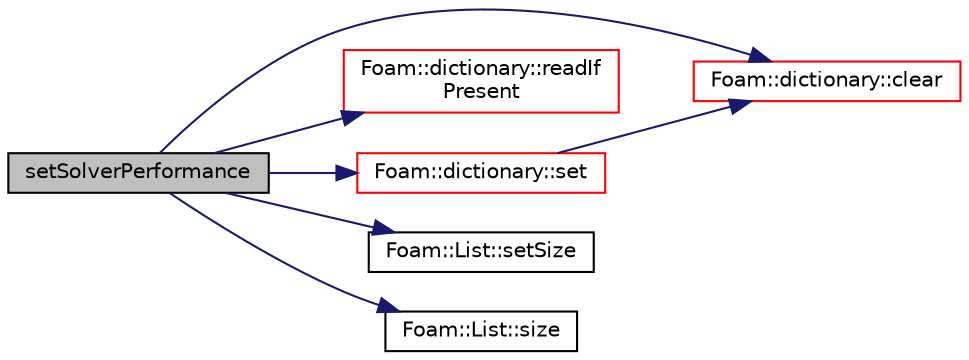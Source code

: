 digraph "setSolverPerformance"
{
  bgcolor="transparent";
  edge [fontname="Helvetica",fontsize="10",labelfontname="Helvetica",labelfontsize="10"];
  node [fontname="Helvetica",fontsize="10",shape=record];
  rankdir="LR";
  Node57 [label="setSolverPerformance",height=0.2,width=0.4,color="black", fillcolor="grey75", style="filled", fontcolor="black"];
  Node57 -> Node58 [color="midnightblue",fontsize="10",style="solid",fontname="Helvetica"];
  Node58 [label="Foam::dictionary::clear",height=0.2,width=0.4,color="red",URL="$a27129.html#ac8bb3912a3ce86b15842e79d0b421204",tooltip="Clear the dictionary. "];
  Node57 -> Node68 [color="midnightblue",fontsize="10",style="solid",fontname="Helvetica"];
  Node68 [label="Foam::dictionary::readIf\lPresent",height=0.2,width=0.4,color="red",URL="$a27129.html#ad4bd008e6ee208313f2c3a963ee1170d",tooltip="Find an entry if present, and assign to T. "];
  Node57 -> Node72 [color="midnightblue",fontsize="10",style="solid",fontname="Helvetica"];
  Node72 [label="Foam::dictionary::set",height=0.2,width=0.4,color="red",URL="$a27129.html#a8396ca7a6d20d7aeebc8b1ac9e18460b",tooltip="Assign a new entry, overwrite any existing entry. "];
  Node72 -> Node58 [color="midnightblue",fontsize="10",style="solid",fontname="Helvetica"];
  Node57 -> Node112 [color="midnightblue",fontsize="10",style="solid",fontname="Helvetica"];
  Node112 [label="Foam::List::setSize",height=0.2,width=0.4,color="black",URL="$a26833.html#aedb985ffeaf1bdbfeccc2a8730405703",tooltip="Reset size of List. "];
  Node57 -> Node113 [color="midnightblue",fontsize="10",style="solid",fontname="Helvetica"];
  Node113 [label="Foam::List::size",height=0.2,width=0.4,color="black",URL="$a26833.html#a8a5f6fa29bd4b500caf186f60245b384",tooltip="Override size to be inconsistent with allocated storage. "];
}
